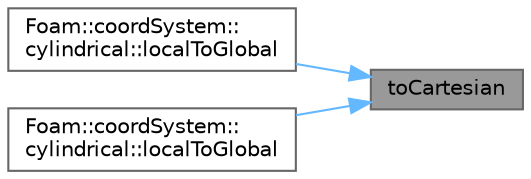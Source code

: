 digraph "toCartesian"
{
 // LATEX_PDF_SIZE
  bgcolor="transparent";
  edge [fontname=Helvetica,fontsize=10,labelfontname=Helvetica,labelfontsize=10];
  node [fontname=Helvetica,fontsize=10,shape=box,height=0.2,width=0.4];
  rankdir="RL";
  Node1 [id="Node000001",label="toCartesian",height=0.2,width=0.4,color="gray40", fillcolor="grey60", style="filled", fontcolor="black",tooltip=" "];
  Node1 -> Node2 [id="edge1_Node000001_Node000002",dir="back",color="steelblue1",style="solid",tooltip=" "];
  Node2 [id="Node000002",label="Foam::coordSystem::\lcylindrical::localToGlobal",height=0.2,width=0.4,color="grey40", fillcolor="white", style="filled",URL="$classFoam_1_1coordSystem_1_1cylindrical.html#a4559c1ae4697257ba8eeb53614cc0ce5",tooltip=" "];
  Node1 -> Node3 [id="edge2_Node000001_Node000003",dir="back",color="steelblue1",style="solid",tooltip=" "];
  Node3 [id="Node000003",label="Foam::coordSystem::\lcylindrical::localToGlobal",height=0.2,width=0.4,color="grey40", fillcolor="white", style="filled",URL="$classFoam_1_1coordSystem_1_1cylindrical.html#af9241cee7ede5347163cd28688b6a1c4",tooltip=" "];
}
